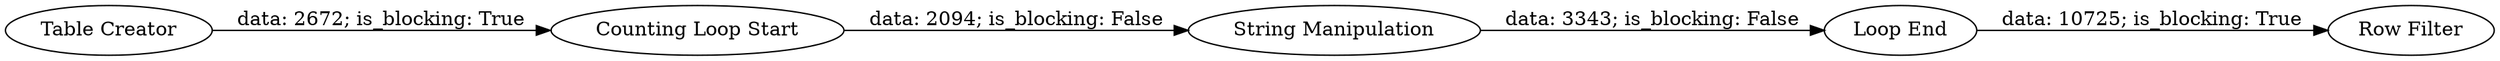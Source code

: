 digraph {
	"2557034505826982747_1" [label="Counting Loop Start"]
	"2557034505826982747_5" [label="Row Filter"]
	"2557034505826982747_4" [label="Table Creator"]
	"2557034505826982747_2" [label="Loop End"]
	"2557034505826982747_3" [label="String Manipulation"]
	"2557034505826982747_3" -> "2557034505826982747_2" [label="data: 3343; is_blocking: False"]
	"2557034505826982747_4" -> "2557034505826982747_1" [label="data: 2672; is_blocking: True"]
	"2557034505826982747_2" -> "2557034505826982747_5" [label="data: 10725; is_blocking: True"]
	"2557034505826982747_1" -> "2557034505826982747_3" [label="data: 2094; is_blocking: False"]
	rankdir=LR
}
